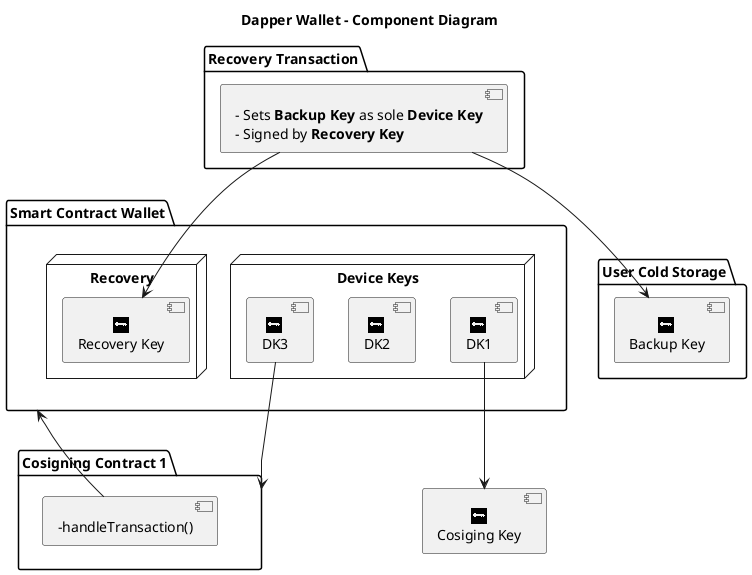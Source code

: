 @startuml

title Dapper Wallet - Component Diagram

sprite $key [16x16/16] {
FFFFFFFFFFFFFFFF
FFFFFFFFFFFFFFFF
FFFFFFFFFFFFFFFF
FFFFFFFFFFFFFFFF
FFFFFFFFFFFFFFFF
FFF00FFFFFFFFFFF
FF00000000000FFF
FF000000000000FF
FFF00FFFFF0F0FFF
FFFFFFFFFFFFFFFF
FFFFFFFFFFFFFFFF
FFFFFFFFFFFFFFFF
FFFFFFFFFFFFFFFF
FFFFFFFFFFFFFFFF
FFFFFFFFFFFFFFFF
FFFFFFFFFFFFFFFF
}

package "Smart Contract Wallet" as SCW {

    node "Device Keys" {
    '   interface Ak1 <<$key>> as AK1
      [DK1] <<$key>> as AK1
      [DK2] <<$key>> as AK2
      [DK3] <<$key>> as AK3
    }
    
    node "Recovery" {
        [Recovery Key] <<$key>> as MK
    }
}

package "User Cold Storage" as UCS {
    [Backup Key] <<$key>> as BU
}

package "Cosigning Contract 1" as CS1 {
    [-handleTransaction()] as V1
}

package "Recovery Transaction" {
    [- Sets **Backup Key** as sole **Device Key**\n- Signed by **Recovery Key**] as P1
}

[Cosiging Key] <<$key>> as CS4

AK1 -down-> CS4
SCW <-down- V1
P1 -down-> MK
P1 -down-> BU
AK3 -down->CS1

@enduml